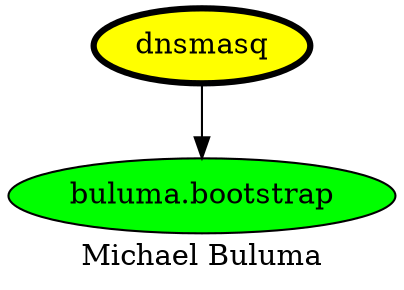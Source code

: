 digraph PhiloDilemma {
  label = "Michael Buluma" ;
  overlap=false
  {
    "dnsmasq" [fillcolor=yellow style=filled penwidth=3]
    "buluma.bootstrap" [fillcolor=green style=filled]
  }
  "dnsmasq" -> "buluma.bootstrap"
}
